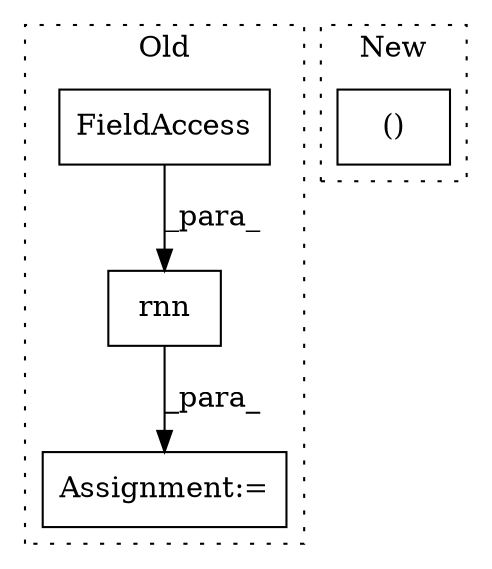 digraph G {
subgraph cluster0 {
1 [label="rnn" a="32" s="6704,6730" l="4,1" shape="box"];
3 [label="Assignment:=" a="7" s="6702" l="2" shape="box"];
4 [label="FieldAccess" a="22" s="6724" l="6" shape="box"];
label = "Old";
style="dotted";
}
subgraph cluster1 {
2 [label="()" a="106" s="5326" l="35" shape="box"];
label = "New";
style="dotted";
}
1 -> 3 [label="_para_"];
4 -> 1 [label="_para_"];
}